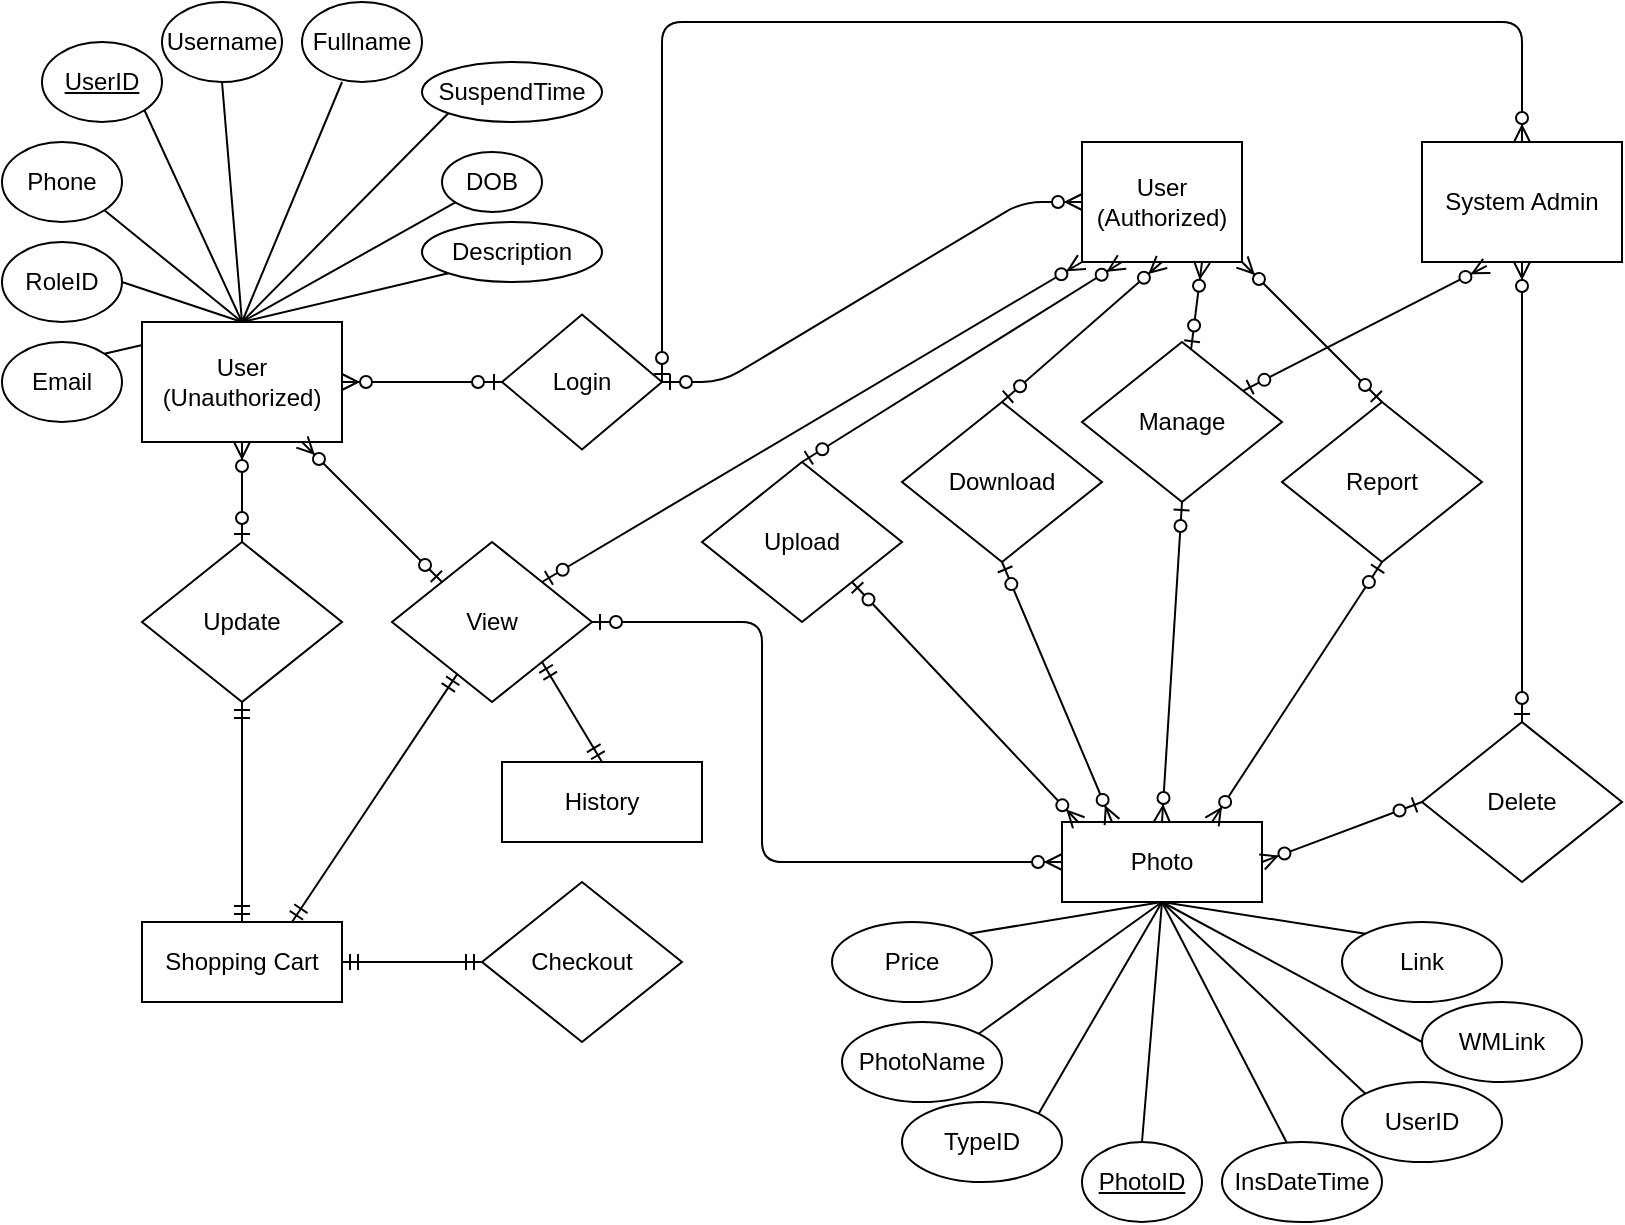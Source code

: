 <mxfile version="14.1.9" type="github">
  <diagram id="R2lEEEUBdFMjLlhIrx00" name="Page-1">
    <mxGraphModel dx="1169" dy="674" grid="1" gridSize="10" guides="1" tooltips="1" connect="1" arrows="1" fold="1" page="1" pageScale="1" pageWidth="850" pageHeight="1100" math="0" shadow="0" extFonts="Permanent Marker^https://fonts.googleapis.com/css?family=Permanent+Marker">
      <root>
        <mxCell id="0" />
        <mxCell id="1" parent="0" />
        <mxCell id="tGbBpH4dibHbQ4-sKRWl-27" value="" style="endArrow=none;html=1;entryX=1;entryY=0;entryDx=0;entryDy=0;exitX=0.5;exitY=0;exitDx=0;exitDy=0;" parent="1" source="tGbBpH4dibHbQ4-sKRWl-3" target="tGbBpH4dibHbQ4-sKRWl-23" edge="1">
          <mxGeometry width="50" height="50" relative="1" as="geometry">
            <mxPoint x="155" y="140" as="sourcePoint" />
            <mxPoint x="190" y="70" as="targetPoint" />
          </mxGeometry>
        </mxCell>
        <mxCell id="tGbBpH4dibHbQ4-sKRWl-3" value="User (Unauthorized)" style="rounded=0;whiteSpace=wrap;html=1;" parent="1" vertex="1">
          <mxGeometry x="80" y="180" width="100" height="60" as="geometry" />
        </mxCell>
        <mxCell id="tGbBpH4dibHbQ4-sKRWl-6" value="View" style="rhombus;whiteSpace=wrap;html=1;" parent="1" vertex="1">
          <mxGeometry x="205" y="290" width="100" height="80" as="geometry" />
        </mxCell>
        <mxCell id="tGbBpH4dibHbQ4-sKRWl-7" value="Photo" style="rounded=0;whiteSpace=wrap;html=1;" parent="1" vertex="1">
          <mxGeometry x="540" y="430" width="100" height="40" as="geometry" />
        </mxCell>
        <mxCell id="tGbBpH4dibHbQ4-sKRWl-11" value="&lt;u&gt;UserID&lt;/u&gt;" style="ellipse;whiteSpace=wrap;html=1;shadow=0;sketch=0;gradientColor=#ffffff;" parent="1" vertex="1">
          <mxGeometry x="30" y="40" width="60" height="40" as="geometry" />
        </mxCell>
        <mxCell id="tGbBpH4dibHbQ4-sKRWl-14" value="Username" style="ellipse;whiteSpace=wrap;html=1;" parent="1" vertex="1">
          <mxGeometry x="90" y="20" width="60" height="40" as="geometry" />
        </mxCell>
        <mxCell id="tGbBpH4dibHbQ4-sKRWl-15" value="Fullname" style="ellipse;whiteSpace=wrap;html=1;" parent="1" vertex="1">
          <mxGeometry x="160" y="20" width="60" height="40" as="geometry" />
        </mxCell>
        <mxCell id="tGbBpH4dibHbQ4-sKRWl-20" value="" style="endArrow=none;html=1;entryX=1;entryY=1;entryDx=0;entryDy=0;exitX=0.5;exitY=0;exitDx=0;exitDy=0;" parent="1" source="tGbBpH4dibHbQ4-sKRWl-3" target="tGbBpH4dibHbQ4-sKRWl-11" edge="1">
          <mxGeometry width="50" height="50" relative="1" as="geometry">
            <mxPoint x="10" y="190" as="sourcePoint" />
            <mxPoint x="60" y="140" as="targetPoint" />
          </mxGeometry>
        </mxCell>
        <mxCell id="tGbBpH4dibHbQ4-sKRWl-21" value="" style="endArrow=none;html=1;entryX=0.5;entryY=1;entryDx=0;entryDy=0;exitX=0.5;exitY=0;exitDx=0;exitDy=0;" parent="1" source="tGbBpH4dibHbQ4-sKRWl-3" target="tGbBpH4dibHbQ4-sKRWl-14" edge="1">
          <mxGeometry width="50" height="50" relative="1" as="geometry">
            <mxPoint x="150" y="110" as="sourcePoint" />
            <mxPoint x="85" y="70" as="targetPoint" />
          </mxGeometry>
        </mxCell>
        <mxCell id="tGbBpH4dibHbQ4-sKRWl-22" value="" style="endArrow=none;html=1;entryX=0.5;entryY=1;entryDx=0;entryDy=0;exitX=0.5;exitY=0;exitDx=0;exitDy=0;" parent="1" source="tGbBpH4dibHbQ4-sKRWl-3" edge="1">
          <mxGeometry width="50" height="50" relative="1" as="geometry">
            <mxPoint x="245" y="100" as="sourcePoint" />
            <mxPoint x="180" y="60" as="targetPoint" />
          </mxGeometry>
        </mxCell>
        <mxCell id="tGbBpH4dibHbQ4-sKRWl-23" value="Email" style="ellipse;whiteSpace=wrap;html=1;" parent="1" vertex="1">
          <mxGeometry x="10" y="190" width="60" height="40" as="geometry" />
        </mxCell>
        <mxCell id="tGbBpH4dibHbQ4-sKRWl-24" value="Phone" style="ellipse;whiteSpace=wrap;html=1;" parent="1" vertex="1">
          <mxGeometry x="10" y="90" width="60" height="40" as="geometry" />
        </mxCell>
        <mxCell id="tGbBpH4dibHbQ4-sKRWl-25" value="DOB" style="ellipse;whiteSpace=wrap;html=1;" parent="1" vertex="1">
          <mxGeometry x="230" y="95" width="50" height="30" as="geometry" />
        </mxCell>
        <mxCell id="tGbBpH4dibHbQ4-sKRWl-26" value="RoleID" style="ellipse;whiteSpace=wrap;html=1;" parent="1" vertex="1">
          <mxGeometry x="10" y="140" width="60" height="40" as="geometry" />
        </mxCell>
        <mxCell id="tGbBpH4dibHbQ4-sKRWl-28" value="" style="endArrow=none;html=1;exitX=0.5;exitY=0;exitDx=0;exitDy=0;" parent="1" source="tGbBpH4dibHbQ4-sKRWl-3" target="tGbBpH4dibHbQ4-sKRWl-25" edge="1">
          <mxGeometry width="50" height="50" relative="1" as="geometry">
            <mxPoint x="165" y="150" as="sourcePoint" />
            <mxPoint x="200" y="80" as="targetPoint" />
          </mxGeometry>
        </mxCell>
        <mxCell id="tGbBpH4dibHbQ4-sKRWl-29" value="" style="endArrow=none;html=1;exitX=1;exitY=1;exitDx=0;exitDy=0;entryX=0.5;entryY=0;entryDx=0;entryDy=0;" parent="1" source="tGbBpH4dibHbQ4-sKRWl-24" target="tGbBpH4dibHbQ4-sKRWl-3" edge="1">
          <mxGeometry width="50" height="50" relative="1" as="geometry">
            <mxPoint x="85" y="195" as="sourcePoint" />
            <mxPoint x="165" y="190" as="targetPoint" />
          </mxGeometry>
        </mxCell>
        <mxCell id="tGbBpH4dibHbQ4-sKRWl-30" value="" style="endArrow=none;html=1;exitX=1;exitY=0.5;exitDx=0;exitDy=0;entryX=0.5;entryY=0;entryDx=0;entryDy=0;" parent="1" source="tGbBpH4dibHbQ4-sKRWl-26" target="tGbBpH4dibHbQ4-sKRWl-3" edge="1">
          <mxGeometry width="50" height="50" relative="1" as="geometry">
            <mxPoint x="85" y="280" as="sourcePoint" />
            <mxPoint x="160" y="190" as="targetPoint" />
          </mxGeometry>
        </mxCell>
        <mxCell id="tGbBpH4dibHbQ4-sKRWl-32" value="" style="edgeStyle=orthogonalEdgeStyle;fontSize=12;html=1;endArrow=ERzeroToMany;startArrow=ERzeroToOne;entryX=0;entryY=0.5;entryDx=0;entryDy=0;exitX=1;exitY=0.5;exitDx=0;exitDy=0;" parent="1" source="tGbBpH4dibHbQ4-sKRWl-6" target="tGbBpH4dibHbQ4-sKRWl-7" edge="1">
          <mxGeometry width="100" height="100" relative="1" as="geometry">
            <mxPoint x="430" y="210" as="sourcePoint" />
            <mxPoint x="270" y="209.5" as="targetPoint" />
            <Array as="points">
              <mxPoint x="390" y="330" />
              <mxPoint x="390" y="450" />
            </Array>
          </mxGeometry>
        </mxCell>
        <mxCell id="tGbBpH4dibHbQ4-sKRWl-33" value="Login" style="rhombus;whiteSpace=wrap;html=1;" parent="1" vertex="1">
          <mxGeometry x="260" y="176.25" width="80" height="67.5" as="geometry" />
        </mxCell>
        <mxCell id="tGbBpH4dibHbQ4-sKRWl-34" value="" style="edgeStyle=entityRelationEdgeStyle;fontSize=12;html=1;endArrow=ERzeroToMany;startArrow=ERzeroToOne;entryX=1;entryY=0.5;entryDx=0;entryDy=0;exitX=0;exitY=0.5;exitDx=0;exitDy=0;" parent="1" source="tGbBpH4dibHbQ4-sKRWl-33" target="tGbBpH4dibHbQ4-sKRWl-3" edge="1">
          <mxGeometry width="100" height="100" relative="1" as="geometry">
            <mxPoint x="240" y="280" as="sourcePoint" />
            <mxPoint x="440" y="280" as="targetPoint" />
          </mxGeometry>
        </mxCell>
        <mxCell id="tGbBpH4dibHbQ4-sKRWl-35" value="User (Authorized)" style="rounded=0;whiteSpace=wrap;html=1;" parent="1" vertex="1">
          <mxGeometry x="550" y="90" width="80" height="60" as="geometry" />
        </mxCell>
        <mxCell id="tGbBpH4dibHbQ4-sKRWl-36" value="" style="edgeStyle=entityRelationEdgeStyle;fontSize=12;html=1;endArrow=ERzeroToMany;startArrow=ERzeroToOne;entryX=0;entryY=0.5;entryDx=0;entryDy=0;exitX=1;exitY=0.5;exitDx=0;exitDy=0;" parent="1" source="tGbBpH4dibHbQ4-sKRWl-33" target="tGbBpH4dibHbQ4-sKRWl-35" edge="1">
          <mxGeometry width="100" height="100" relative="1" as="geometry">
            <mxPoint x="410" y="150" as="sourcePoint" />
            <mxPoint x="320" y="150" as="targetPoint" />
          </mxGeometry>
        </mxCell>
        <mxCell id="tGbBpH4dibHbQ4-sKRWl-37" value="System Admin" style="rounded=0;whiteSpace=wrap;html=1;" parent="1" vertex="1">
          <mxGeometry x="720" y="90" width="100" height="60" as="geometry" />
        </mxCell>
        <mxCell id="tGbBpH4dibHbQ4-sKRWl-38" value="" style="edgeStyle=orthogonalEdgeStyle;fontSize=12;html=1;endArrow=ERzeroToMany;startArrow=ERzeroToOne;entryX=0.5;entryY=0;entryDx=0;entryDy=0;exitX=1;exitY=0.5;exitDx=0;exitDy=0;" parent="1" source="tGbBpH4dibHbQ4-sKRWl-33" target="tGbBpH4dibHbQ4-sKRWl-37" edge="1">
          <mxGeometry width="100" height="100" relative="1" as="geometry">
            <mxPoint x="400" y="220" as="sourcePoint" />
            <mxPoint x="500" y="100" as="targetPoint" />
            <Array as="points">
              <mxPoint x="340" y="30" />
              <mxPoint x="770" y="30" />
            </Array>
          </mxGeometry>
        </mxCell>
        <mxCell id="y4Ja3SB4FLVDCDsdR7Hl-7" value="" style="fontSize=12;html=1;endArrow=ERzeroToMany;startArrow=ERzeroToOne;exitX=0;exitY=0;exitDx=0;exitDy=0;" edge="1" parent="1" source="tGbBpH4dibHbQ4-sKRWl-6" target="tGbBpH4dibHbQ4-sKRWl-3">
          <mxGeometry width="100" height="100" relative="1" as="geometry">
            <mxPoint x="145" y="290" as="sourcePoint" />
            <mxPoint x="120" y="280" as="targetPoint" />
          </mxGeometry>
        </mxCell>
        <mxCell id="y4Ja3SB4FLVDCDsdR7Hl-9" value="" style="fontSize=12;html=1;endArrow=ERzeroToMany;startArrow=ERzeroToOne;exitX=1;exitY=0;exitDx=0;exitDy=0;entryX=0;entryY=1;entryDx=0;entryDy=0;" edge="1" parent="1" source="tGbBpH4dibHbQ4-sKRWl-6" target="tGbBpH4dibHbQ4-sKRWl-35">
          <mxGeometry width="100" height="100" relative="1" as="geometry">
            <mxPoint x="432.5" y="290" as="sourcePoint" />
            <mxPoint x="500" y="110" as="targetPoint" />
            <Array as="points" />
          </mxGeometry>
        </mxCell>
        <mxCell id="y4Ja3SB4FLVDCDsdR7Hl-10" value="Description" style="ellipse;whiteSpace=wrap;html=1;" vertex="1" parent="1">
          <mxGeometry x="220" y="130" width="90" height="30" as="geometry" />
        </mxCell>
        <mxCell id="y4Ja3SB4FLVDCDsdR7Hl-11" value="" style="endArrow=none;html=1;entryX=0;entryY=1;entryDx=0;entryDy=0;" edge="1" parent="1" target="y4Ja3SB4FLVDCDsdR7Hl-10">
          <mxGeometry width="50" height="50" relative="1" as="geometry">
            <mxPoint x="130" y="180" as="sourcePoint" />
            <mxPoint x="246.724" y="130.235" as="targetPoint" />
          </mxGeometry>
        </mxCell>
        <mxCell id="y4Ja3SB4FLVDCDsdR7Hl-12" value="SuspendTime" style="ellipse;whiteSpace=wrap;html=1;" vertex="1" parent="1">
          <mxGeometry x="220" y="50" width="90" height="30" as="geometry" />
        </mxCell>
        <mxCell id="y4Ja3SB4FLVDCDsdR7Hl-13" value="" style="endArrow=none;html=1;entryX=0;entryY=1;entryDx=0;entryDy=0;" edge="1" parent="1" target="y4Ja3SB4FLVDCDsdR7Hl-12">
          <mxGeometry width="50" height="50" relative="1" as="geometry">
            <mxPoint x="130" y="180" as="sourcePoint" />
            <mxPoint x="246.724" y="130.235" as="targetPoint" />
          </mxGeometry>
        </mxCell>
        <mxCell id="y4Ja3SB4FLVDCDsdR7Hl-14" value="Shopping Cart" style="rounded=0;whiteSpace=wrap;html=1;" vertex="1" parent="1">
          <mxGeometry x="80" y="480" width="100" height="40" as="geometry" />
        </mxCell>
        <mxCell id="y4Ja3SB4FLVDCDsdR7Hl-15" value="" style="fontSize=12;html=1;endArrow=ERmandOne;startArrow=ERmandOne;exitX=0.75;exitY=0;exitDx=0;exitDy=0;" edge="1" parent="1" source="y4Ja3SB4FLVDCDsdR7Hl-14" target="tGbBpH4dibHbQ4-sKRWl-6">
          <mxGeometry width="100" height="100" relative="1" as="geometry">
            <mxPoint x="320" y="360" as="sourcePoint" />
            <mxPoint x="420" y="260" as="targetPoint" />
          </mxGeometry>
        </mxCell>
        <mxCell id="y4Ja3SB4FLVDCDsdR7Hl-16" value="Update" style="rhombus;whiteSpace=wrap;html=1;" vertex="1" parent="1">
          <mxGeometry x="80" y="290" width="100" height="80" as="geometry" />
        </mxCell>
        <mxCell id="y4Ja3SB4FLVDCDsdR7Hl-17" value="" style="fontSize=12;html=1;endArrow=ERmandOne;startArrow=ERmandOne;exitX=0.5;exitY=0;exitDx=0;exitDy=0;entryX=0.5;entryY=1;entryDx=0;entryDy=0;" edge="1" parent="1" source="y4Ja3SB4FLVDCDsdR7Hl-14" target="y4Ja3SB4FLVDCDsdR7Hl-16">
          <mxGeometry width="100" height="100" relative="1" as="geometry">
            <mxPoint x="140" y="510" as="sourcePoint" />
            <mxPoint x="460" y="440" as="targetPoint" />
          </mxGeometry>
        </mxCell>
        <mxCell id="y4Ja3SB4FLVDCDsdR7Hl-18" value="" style="fontSize=12;html=1;endArrow=ERzeroToMany;startArrow=ERzeroToOne;exitX=0.5;exitY=0;exitDx=0;exitDy=0;entryX=0.5;entryY=1;entryDx=0;entryDy=0;" edge="1" parent="1" source="y4Ja3SB4FLVDCDsdR7Hl-16" target="tGbBpH4dibHbQ4-sKRWl-3">
          <mxGeometry width="100" height="100" relative="1" as="geometry">
            <mxPoint x="460" y="360" as="sourcePoint" />
            <mxPoint x="190" y="241.875" as="targetPoint" />
          </mxGeometry>
        </mxCell>
        <mxCell id="y4Ja3SB4FLVDCDsdR7Hl-19" value="Upload" style="rhombus;whiteSpace=wrap;html=1;" vertex="1" parent="1">
          <mxGeometry x="360" y="250" width="100" height="80" as="geometry" />
        </mxCell>
        <mxCell id="y4Ja3SB4FLVDCDsdR7Hl-20" value="Download" style="rhombus;whiteSpace=wrap;html=1;" vertex="1" parent="1">
          <mxGeometry x="460" y="220" width="100" height="80" as="geometry" />
        </mxCell>
        <mxCell id="y4Ja3SB4FLVDCDsdR7Hl-21" value="Manage" style="rhombus;whiteSpace=wrap;html=1;" vertex="1" parent="1">
          <mxGeometry x="550" y="190" width="100" height="80" as="geometry" />
        </mxCell>
        <mxCell id="y4Ja3SB4FLVDCDsdR7Hl-22" value="Delete" style="rhombus;whiteSpace=wrap;html=1;" vertex="1" parent="1">
          <mxGeometry x="720" y="380" width="100" height="80" as="geometry" />
        </mxCell>
        <mxCell id="y4Ja3SB4FLVDCDsdR7Hl-23" value="" style="fontSize=12;html=1;endArrow=ERzeroToMany;startArrow=ERzeroToOne;entryX=0.5;entryY=1;entryDx=0;entryDy=0;" edge="1" parent="1" source="y4Ja3SB4FLVDCDsdR7Hl-22" target="tGbBpH4dibHbQ4-sKRWl-37">
          <mxGeometry width="100" height="100" relative="1" as="geometry">
            <mxPoint x="340" y="400" as="sourcePoint" />
            <mxPoint x="550" y="400" as="targetPoint" />
          </mxGeometry>
        </mxCell>
        <mxCell id="y4Ja3SB4FLVDCDsdR7Hl-24" value="" style="fontSize=12;html=1;endArrow=ERzeroToMany;startArrow=ERzeroToOne;entryX=0.5;entryY=1;entryDx=0;entryDy=0;exitX=0.5;exitY=0;exitDx=0;exitDy=0;" edge="1" parent="1" source="y4Ja3SB4FLVDCDsdR7Hl-20" target="tGbBpH4dibHbQ4-sKRWl-35">
          <mxGeometry width="100" height="100" relative="1" as="geometry">
            <mxPoint x="745" y="310" as="sourcePoint" />
            <mxPoint x="760" y="250" as="targetPoint" />
          </mxGeometry>
        </mxCell>
        <mxCell id="y4Ja3SB4FLVDCDsdR7Hl-25" value="" style="fontSize=12;html=1;endArrow=ERzeroToMany;startArrow=ERzeroToOne;entryX=0.25;entryY=1;entryDx=0;entryDy=0;exitX=0.5;exitY=0;exitDx=0;exitDy=0;" edge="1" parent="1" source="y4Ja3SB4FLVDCDsdR7Hl-19" target="tGbBpH4dibHbQ4-sKRWl-35">
          <mxGeometry width="100" height="100" relative="1" as="geometry">
            <mxPoint x="755" y="320" as="sourcePoint" />
            <mxPoint x="770" y="260" as="targetPoint" />
          </mxGeometry>
        </mxCell>
        <mxCell id="y4Ja3SB4FLVDCDsdR7Hl-26" value="" style="fontSize=12;html=1;endArrow=ERzeroToMany;startArrow=ERzeroToOne;entryX=0.324;entryY=1.033;entryDx=0;entryDy=0;entryPerimeter=0;" edge="1" parent="1" source="y4Ja3SB4FLVDCDsdR7Hl-21" target="tGbBpH4dibHbQ4-sKRWl-37">
          <mxGeometry width="100" height="100" relative="1" as="geometry">
            <mxPoint x="765" y="330" as="sourcePoint" />
            <mxPoint x="750" y="160" as="targetPoint" />
          </mxGeometry>
        </mxCell>
        <mxCell id="y4Ja3SB4FLVDCDsdR7Hl-27" value="" style="fontSize=12;html=1;endArrow=ERzeroToMany;startArrow=ERzeroToOne;entryX=0.75;entryY=1;entryDx=0;entryDy=0;" edge="1" parent="1" source="y4Ja3SB4FLVDCDsdR7Hl-21" target="tGbBpH4dibHbQ4-sKRWl-35">
          <mxGeometry width="100" height="100" relative="1" as="geometry">
            <mxPoint x="640" y="155" as="sourcePoint" />
            <mxPoint x="655" y="95" as="targetPoint" />
          </mxGeometry>
        </mxCell>
        <mxCell id="y4Ja3SB4FLVDCDsdR7Hl-28" value="" style="fontSize=12;html=1;endArrow=ERzeroToMany;startArrow=ERzeroToOne;entryX=1;entryY=0.5;entryDx=0;entryDy=0;exitX=0;exitY=0.5;exitDx=0;exitDy=0;" edge="1" parent="1" source="y4Ja3SB4FLVDCDsdR7Hl-22" target="tGbBpH4dibHbQ4-sKRWl-7">
          <mxGeometry width="100" height="100" relative="1" as="geometry">
            <mxPoint x="660" y="490" as="sourcePoint" />
            <mxPoint x="675" y="430" as="targetPoint" />
          </mxGeometry>
        </mxCell>
        <mxCell id="y4Ja3SB4FLVDCDsdR7Hl-29" value="" style="fontSize=12;html=1;endArrow=ERmandOne;startArrow=ERmandOne;exitX=0.5;exitY=0;exitDx=0;exitDy=0;entryX=1;entryY=1;entryDx=0;entryDy=0;" edge="1" parent="1" source="y4Ja3SB4FLVDCDsdR7Hl-30" target="tGbBpH4dibHbQ4-sKRWl-6">
          <mxGeometry width="100" height="100" relative="1" as="geometry">
            <mxPoint x="310" y="420" as="sourcePoint" />
            <mxPoint x="310" y="350" as="targetPoint" />
          </mxGeometry>
        </mxCell>
        <mxCell id="y4Ja3SB4FLVDCDsdR7Hl-30" value="History" style="rounded=0;whiteSpace=wrap;html=1;" vertex="1" parent="1">
          <mxGeometry x="260" y="400" width="100" height="40" as="geometry" />
        </mxCell>
        <mxCell id="y4Ja3SB4FLVDCDsdR7Hl-31" value="Checkout" style="rhombus;whiteSpace=wrap;html=1;" vertex="1" parent="1">
          <mxGeometry x="250" y="460" width="100" height="80" as="geometry" />
        </mxCell>
        <mxCell id="y4Ja3SB4FLVDCDsdR7Hl-32" value="" style="fontSize=12;html=1;endArrow=ERmandOne;startArrow=ERmandOne;exitX=1;exitY=0.5;exitDx=0;exitDy=0;entryX=0;entryY=0.5;entryDx=0;entryDy=0;" edge="1" parent="1" source="y4Ja3SB4FLVDCDsdR7Hl-14" target="y4Ja3SB4FLVDCDsdR7Hl-31">
          <mxGeometry width="100" height="100" relative="1" as="geometry">
            <mxPoint x="165" y="490" as="sourcePoint" />
            <mxPoint x="247.609" y="366.087" as="targetPoint" />
          </mxGeometry>
        </mxCell>
        <mxCell id="y4Ja3SB4FLVDCDsdR7Hl-33" value="" style="fontSize=12;html=1;endArrow=ERzeroToMany;startArrow=ERzeroToOne;entryX=0.084;entryY=0.01;entryDx=0;entryDy=0;exitX=1;exitY=1;exitDx=0;exitDy=0;entryPerimeter=0;" edge="1" parent="1" source="y4Ja3SB4FLVDCDsdR7Hl-19" target="tGbBpH4dibHbQ4-sKRWl-7">
          <mxGeometry width="100" height="100" relative="1" as="geometry">
            <mxPoint x="470" y="290" as="sourcePoint" />
            <mxPoint x="580" y="120" as="targetPoint" />
          </mxGeometry>
        </mxCell>
        <mxCell id="y4Ja3SB4FLVDCDsdR7Hl-34" value="" style="fontSize=12;html=1;endArrow=ERzeroToMany;startArrow=ERzeroToOne;entryX=0.25;entryY=0;entryDx=0;entryDy=0;exitX=0.5;exitY=1;exitDx=0;exitDy=0;" edge="1" parent="1" source="y4Ja3SB4FLVDCDsdR7Hl-20" target="tGbBpH4dibHbQ4-sKRWl-7">
          <mxGeometry width="100" height="100" relative="1" as="geometry">
            <mxPoint x="495" y="350" as="sourcePoint" />
            <mxPoint x="575" y="400" as="targetPoint" />
          </mxGeometry>
        </mxCell>
        <mxCell id="y4Ja3SB4FLVDCDsdR7Hl-35" value="" style="fontSize=12;html=1;endArrow=ERzeroToMany;startArrow=ERzeroToOne;entryX=0.5;entryY=0;entryDx=0;entryDy=0;exitX=0.5;exitY=1;exitDx=0;exitDy=0;" edge="1" parent="1" source="y4Ja3SB4FLVDCDsdR7Hl-21" target="tGbBpH4dibHbQ4-sKRWl-7">
          <mxGeometry width="100" height="100" relative="1" as="geometry">
            <mxPoint x="600" y="370" as="sourcePoint" />
            <mxPoint x="600" y="440" as="targetPoint" />
          </mxGeometry>
        </mxCell>
        <mxCell id="y4Ja3SB4FLVDCDsdR7Hl-37" value="Report" style="rhombus;whiteSpace=wrap;html=1;" vertex="1" parent="1">
          <mxGeometry x="650" y="220" width="100" height="80" as="geometry" />
        </mxCell>
        <mxCell id="y4Ja3SB4FLVDCDsdR7Hl-38" value="" style="fontSize=12;html=1;endArrow=ERzeroToMany;startArrow=ERzeroToOne;entryX=0.75;entryY=0;entryDx=0;entryDy=0;exitX=0.5;exitY=1;exitDx=0;exitDy=0;" edge="1" parent="1" source="y4Ja3SB4FLVDCDsdR7Hl-37" target="tGbBpH4dibHbQ4-sKRWl-7">
          <mxGeometry width="100" height="100" relative="1" as="geometry">
            <mxPoint x="685" y="380" as="sourcePoint" />
            <mxPoint x="660" y="520" as="targetPoint" />
          </mxGeometry>
        </mxCell>
        <mxCell id="y4Ja3SB4FLVDCDsdR7Hl-39" value="" style="fontSize=12;html=1;endArrow=ERzeroToMany;startArrow=ERzeroToOne;entryX=1;entryY=1;entryDx=0;entryDy=0;exitX=0.5;exitY=0;exitDx=0;exitDy=0;" edge="1" parent="1" source="y4Ja3SB4FLVDCDsdR7Hl-37" target="tGbBpH4dibHbQ4-sKRWl-35">
          <mxGeometry width="100" height="100" relative="1" as="geometry">
            <mxPoint x="614.545" y="203.636" as="sourcePoint" />
            <mxPoint x="620" y="160" as="targetPoint" />
          </mxGeometry>
        </mxCell>
        <mxCell id="y4Ja3SB4FLVDCDsdR7Hl-40" value="&lt;u&gt;PhotoID&lt;/u&gt;" style="ellipse;whiteSpace=wrap;html=1;shadow=0;sketch=0;gradientColor=#ffffff;" vertex="1" parent="1">
          <mxGeometry x="550" y="590" width="60" height="40" as="geometry" />
        </mxCell>
        <mxCell id="y4Ja3SB4FLVDCDsdR7Hl-41" value="PhotoName" style="ellipse;whiteSpace=wrap;html=1;" vertex="1" parent="1">
          <mxGeometry x="430" y="530" width="80" height="40" as="geometry" />
        </mxCell>
        <mxCell id="y4Ja3SB4FLVDCDsdR7Hl-43" value="Link" style="ellipse;whiteSpace=wrap;html=1;" vertex="1" parent="1">
          <mxGeometry x="680" y="480" width="80" height="40" as="geometry" />
        </mxCell>
        <mxCell id="y4Ja3SB4FLVDCDsdR7Hl-44" value="WMLink" style="ellipse;whiteSpace=wrap;html=1;" vertex="1" parent="1">
          <mxGeometry x="720" y="520" width="80" height="40" as="geometry" />
        </mxCell>
        <mxCell id="y4Ja3SB4FLVDCDsdR7Hl-45" value="Price" style="ellipse;whiteSpace=wrap;html=1;" vertex="1" parent="1">
          <mxGeometry x="425" y="480" width="80" height="40" as="geometry" />
        </mxCell>
        <mxCell id="y4Ja3SB4FLVDCDsdR7Hl-47" value="TypeID" style="ellipse;whiteSpace=wrap;html=1;" vertex="1" parent="1">
          <mxGeometry x="460" y="570" width="80" height="40" as="geometry" />
        </mxCell>
        <mxCell id="y4Ja3SB4FLVDCDsdR7Hl-48" value="UserID" style="ellipse;whiteSpace=wrap;html=1;" vertex="1" parent="1">
          <mxGeometry x="680" y="560" width="80" height="40" as="geometry" />
        </mxCell>
        <mxCell id="y4Ja3SB4FLVDCDsdR7Hl-49" value="InsDateTime" style="ellipse;whiteSpace=wrap;html=1;" vertex="1" parent="1">
          <mxGeometry x="620" y="590" width="80" height="40" as="geometry" />
        </mxCell>
        <mxCell id="y4Ja3SB4FLVDCDsdR7Hl-50" value="" style="endArrow=none;html=1;entryX=0.5;entryY=1;entryDx=0;entryDy=0;exitX=1;exitY=0;exitDx=0;exitDy=0;" edge="1" parent="1" source="y4Ja3SB4FLVDCDsdR7Hl-45" target="tGbBpH4dibHbQ4-sKRWl-7">
          <mxGeometry width="50" height="50" relative="1" as="geometry">
            <mxPoint x="536.82" y="574.39" as="sourcePoint" />
            <mxPoint x="640.0" y="469.997" as="targetPoint" />
          </mxGeometry>
        </mxCell>
        <mxCell id="y4Ja3SB4FLVDCDsdR7Hl-51" value="" style="endArrow=none;html=1;exitX=1;exitY=0;exitDx=0;exitDy=0;" edge="1" parent="1" source="y4Ja3SB4FLVDCDsdR7Hl-41">
          <mxGeometry width="50" height="50" relative="1" as="geometry">
            <mxPoint x="518.284" y="485.858" as="sourcePoint" />
            <mxPoint x="590" y="470" as="targetPoint" />
          </mxGeometry>
        </mxCell>
        <mxCell id="y4Ja3SB4FLVDCDsdR7Hl-52" value="" style="endArrow=none;html=1;entryX=0.5;entryY=1;entryDx=0;entryDy=0;exitX=1;exitY=0;exitDx=0;exitDy=0;" edge="1" parent="1" source="y4Ja3SB4FLVDCDsdR7Hl-47" target="tGbBpH4dibHbQ4-sKRWl-7">
          <mxGeometry width="50" height="50" relative="1" as="geometry">
            <mxPoint x="528.284" y="495.858" as="sourcePoint" />
            <mxPoint x="560" y="490" as="targetPoint" />
          </mxGeometry>
        </mxCell>
        <mxCell id="y4Ja3SB4FLVDCDsdR7Hl-53" value="" style="endArrow=none;html=1;entryX=0.5;entryY=1;entryDx=0;entryDy=0;exitX=0.5;exitY=0;exitDx=0;exitDy=0;" edge="1" parent="1" source="y4Ja3SB4FLVDCDsdR7Hl-40" target="tGbBpH4dibHbQ4-sKRWl-7">
          <mxGeometry width="50" height="50" relative="1" as="geometry">
            <mxPoint x="538.284" y="505.858" as="sourcePoint" />
            <mxPoint x="570" y="500" as="targetPoint" />
          </mxGeometry>
        </mxCell>
        <mxCell id="y4Ja3SB4FLVDCDsdR7Hl-54" value="" style="endArrow=none;html=1;exitX=0.405;exitY=0.01;exitDx=0;exitDy=0;exitPerimeter=0;" edge="1" parent="1" source="y4Ja3SB4FLVDCDsdR7Hl-49">
          <mxGeometry width="50" height="50" relative="1" as="geometry">
            <mxPoint x="548.284" y="515.858" as="sourcePoint" />
            <mxPoint x="590" y="470" as="targetPoint" />
          </mxGeometry>
        </mxCell>
        <mxCell id="y4Ja3SB4FLVDCDsdR7Hl-55" value="" style="endArrow=none;html=1;entryX=0;entryY=0;entryDx=0;entryDy=0;" edge="1" parent="1" target="y4Ja3SB4FLVDCDsdR7Hl-43">
          <mxGeometry width="50" height="50" relative="1" as="geometry">
            <mxPoint x="590" y="470" as="sourcePoint" />
            <mxPoint x="590" y="520" as="targetPoint" />
          </mxGeometry>
        </mxCell>
        <mxCell id="y4Ja3SB4FLVDCDsdR7Hl-56" value="" style="endArrow=none;html=1;entryX=0;entryY=0.5;entryDx=0;entryDy=0;" edge="1" parent="1" target="y4Ja3SB4FLVDCDsdR7Hl-44">
          <mxGeometry width="50" height="50" relative="1" as="geometry">
            <mxPoint x="590" y="470" as="sourcePoint" />
            <mxPoint x="600" y="530" as="targetPoint" />
          </mxGeometry>
        </mxCell>
        <mxCell id="y4Ja3SB4FLVDCDsdR7Hl-57" value="" style="endArrow=none;html=1;entryX=0;entryY=0;entryDx=0;entryDy=0;" edge="1" parent="1" target="y4Ja3SB4FLVDCDsdR7Hl-48">
          <mxGeometry width="50" height="50" relative="1" as="geometry">
            <mxPoint x="590" y="470" as="sourcePoint" />
            <mxPoint x="610" y="540" as="targetPoint" />
          </mxGeometry>
        </mxCell>
      </root>
    </mxGraphModel>
  </diagram>
</mxfile>
